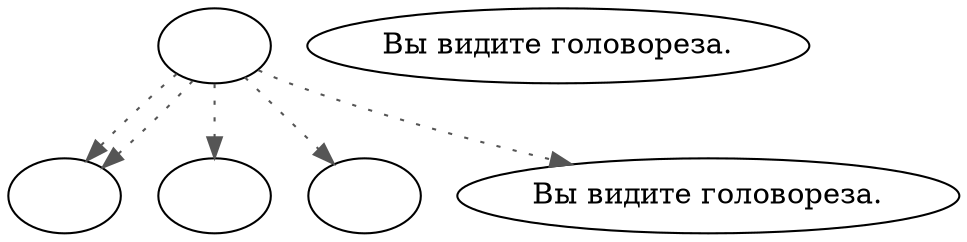 digraph thug {
  "start" [style=filled       fillcolor="#FFFFFF"       color="#000000"]
  "start" -> "destroy_p_proc" [style=dotted color="#555555"]
  "start" -> "critter_p_proc" [style=dotted color="#555555"]
  "start" -> "pickup_p_proc" [style=dotted color="#555555"]
  "start" -> "talk_p_proc" [style=dotted color="#555555"]
  "start" -> "destroy_p_proc" [style=dotted color="#555555"]
  "start" [label=""]
  "look_at_p_proc" [style=filled       fillcolor="#FFFFFF"       color="#000000"]
  "look_at_p_proc" [label="Вы видите головореза."]
  "critter_p_proc" [style=filled       fillcolor="#FFFFFF"       color="#000000"]
  "critter_p_proc" [label=""]
  "pickup_p_proc" [style=filled       fillcolor="#FFFFFF"       color="#000000"]
  "pickup_p_proc" [label=""]
  "talk_p_proc" [style=filled       fillcolor="#FFFFFF"       color="#000000"]
  "talk_p_proc" [label="Вы видите головореза."]
  "destroy_p_proc" [style=filled       fillcolor="#FFFFFF"       color="#000000"]
  "destroy_p_proc" [label=""]
}
